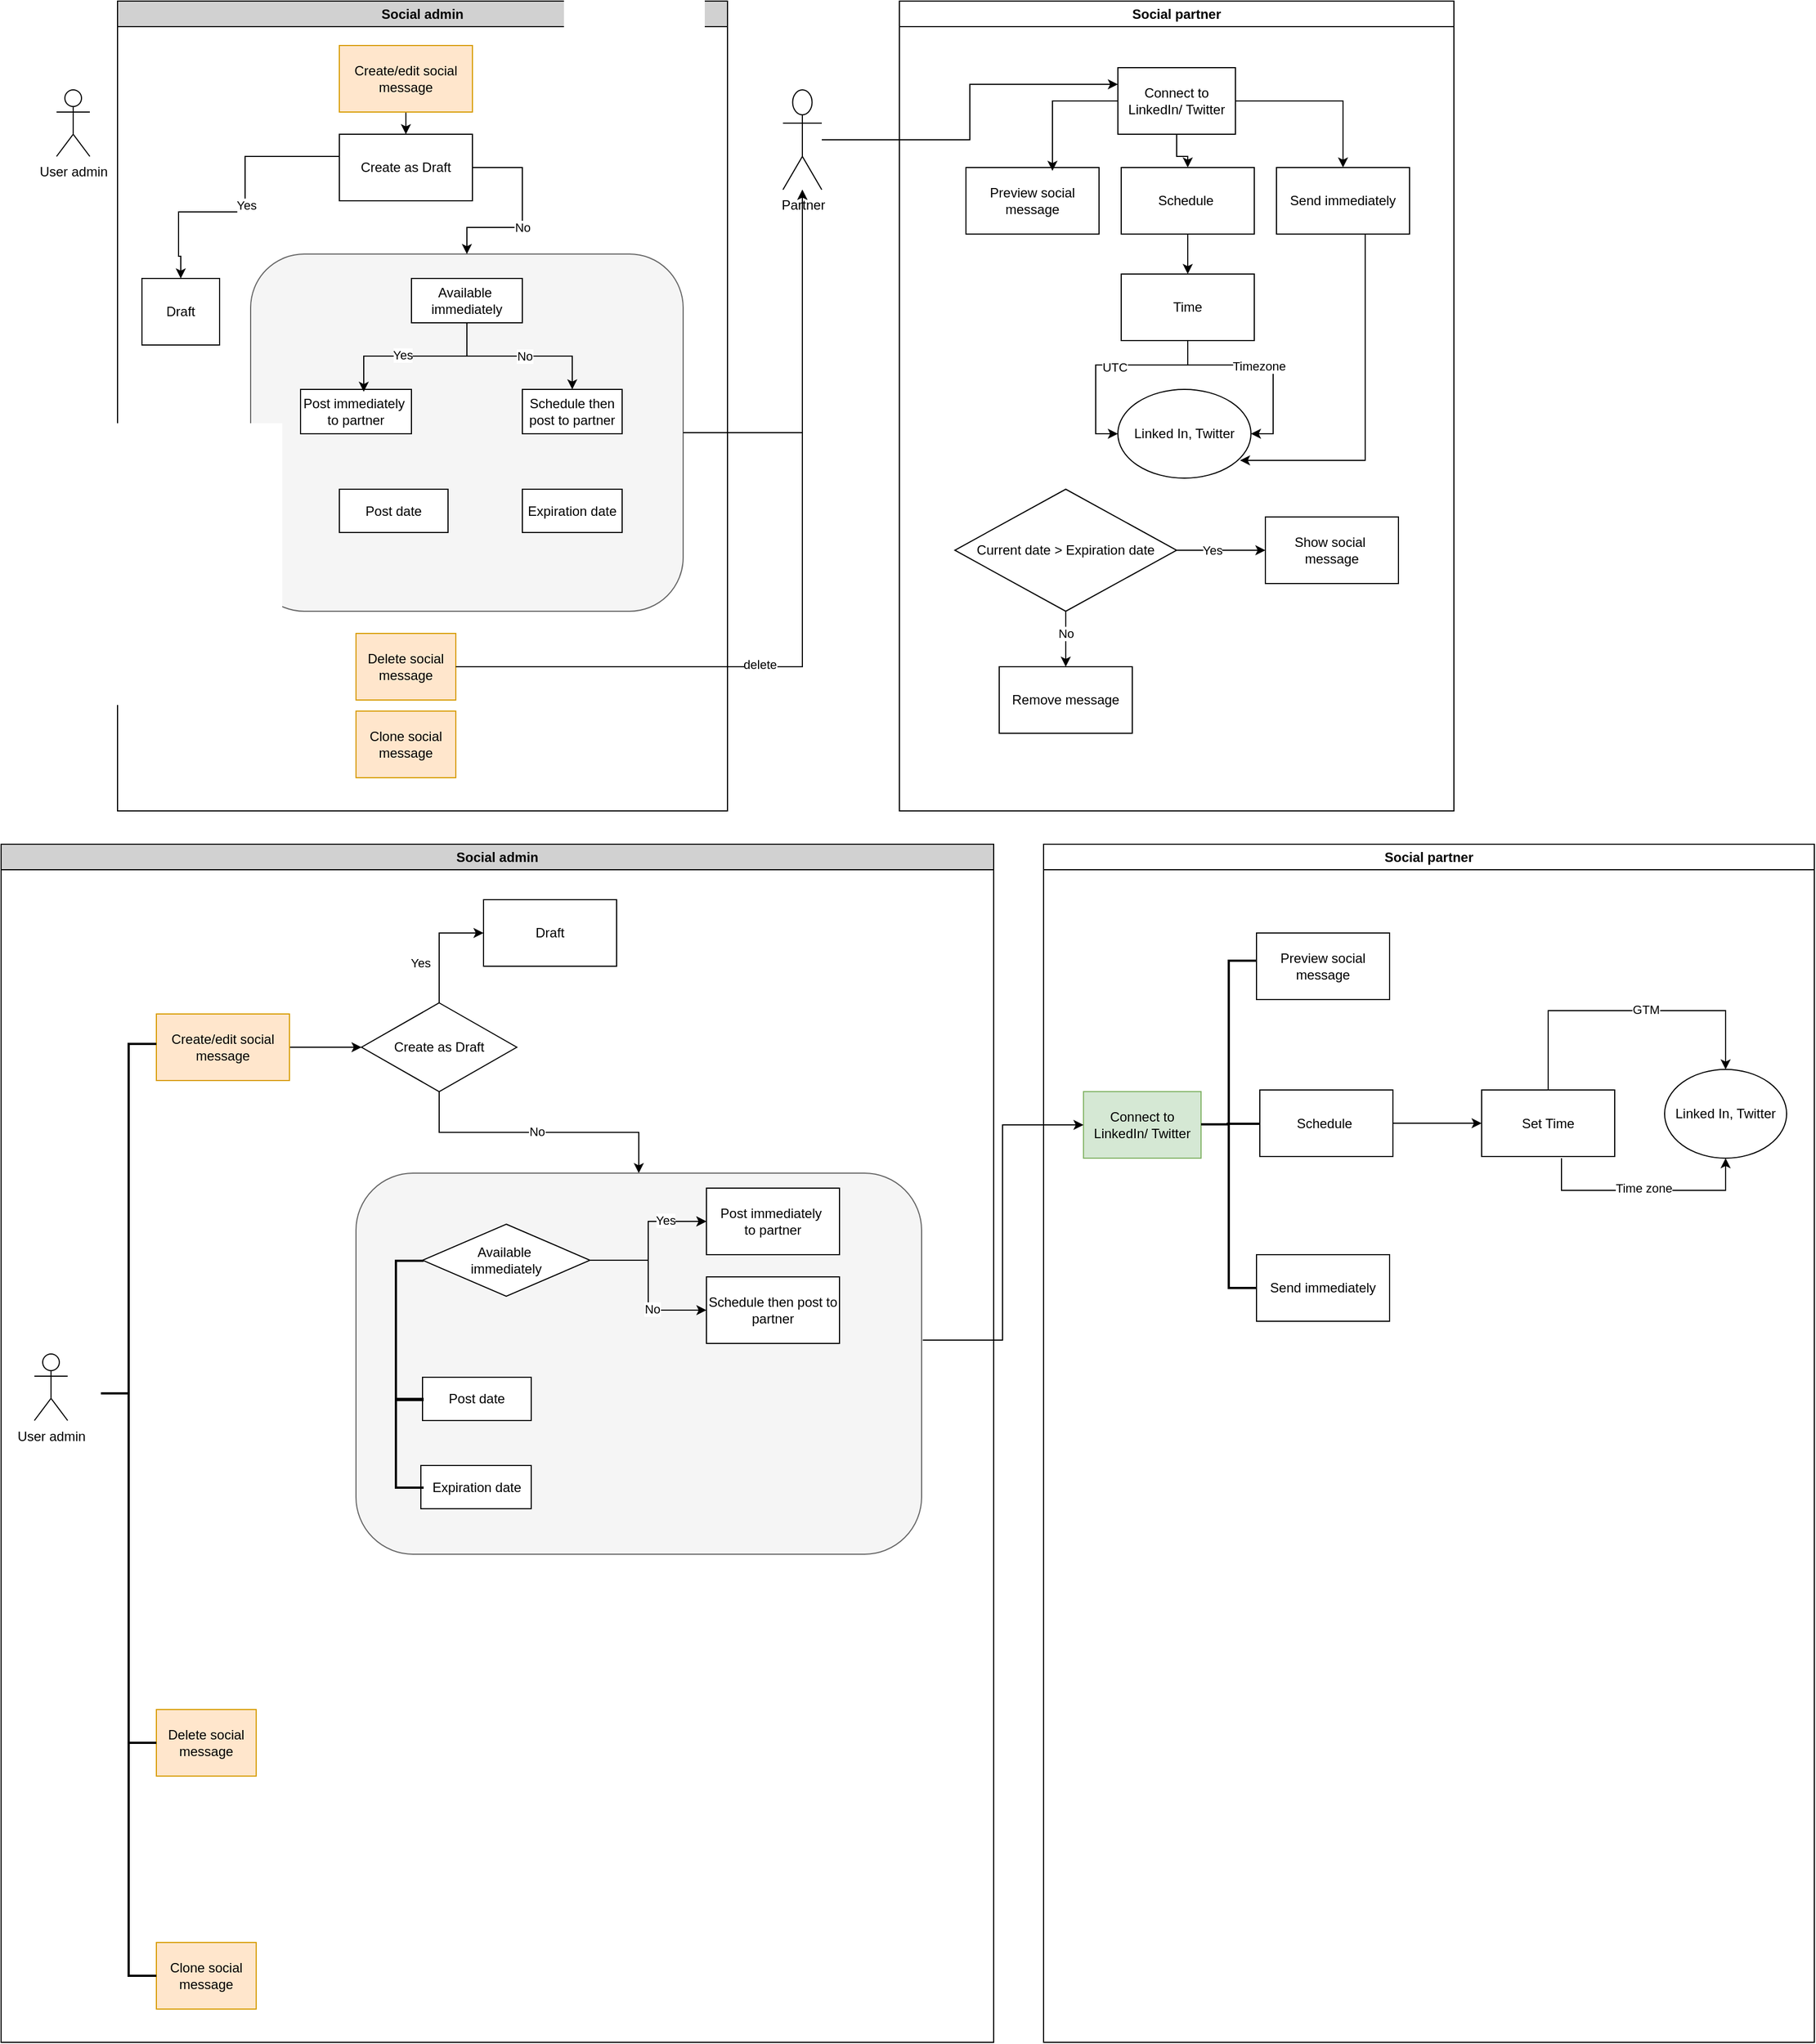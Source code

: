 <mxfile version="24.2.3" type="github">
  <diagram id="C5RBs43oDa-KdzZeNtuy" name="Page-1">
    <mxGraphModel dx="1434" dy="796" grid="1" gridSize="10" guides="1" tooltips="1" connect="1" arrows="1" fold="1" page="1" pageScale="1" pageWidth="827" pageHeight="1169" math="0" shadow="0">
      <root>
        <mxCell id="WIyWlLk6GJQsqaUBKTNV-0" />
        <mxCell id="WIyWlLk6GJQsqaUBKTNV-1" parent="WIyWlLk6GJQsqaUBKTNV-0" />
        <mxCell id="4X7qDC7bWwn_3lRSi59M-73" value="Social admin" style="swimlane;whiteSpace=wrap;html=1;labelBackgroundColor=none;fillColor=#d1d1d1;" parent="WIyWlLk6GJQsqaUBKTNV-1" vertex="1">
          <mxGeometry x="205" y="80" width="550" height="730" as="geometry">
            <mxRectangle x="450" y="1010" width="140" height="30" as="alternateBounds" />
          </mxGeometry>
        </mxCell>
        <mxCell id="4X7qDC7bWwn_3lRSi59M-138" value="" style="rounded=1;whiteSpace=wrap;html=1;labelBackgroundColor=#d00b0b;fillColor=#f5f5f5;strokeColor=#666666;fontColor=#333333;" parent="4X7qDC7bWwn_3lRSi59M-73" vertex="1">
          <mxGeometry x="120" y="228" width="390" height="322" as="geometry" />
        </mxCell>
        <mxCell id="4X7qDC7bWwn_3lRSi59M-88" value="Delete social message" style="rounded=0;whiteSpace=wrap;html=1;fillColor=#ffe6cc;strokeColor=#d79b00;" parent="4X7qDC7bWwn_3lRSi59M-73" vertex="1">
          <mxGeometry x="215" y="570" width="90" height="60" as="geometry" />
        </mxCell>
        <mxCell id="4X7qDC7bWwn_3lRSi59M-91" value="" style="edgeStyle=orthogonalEdgeStyle;rounded=0;orthogonalLoop=1;jettySize=auto;html=1;" parent="4X7qDC7bWwn_3lRSi59M-73" source="4X7qDC7bWwn_3lRSi59M-89" target="4X7qDC7bWwn_3lRSi59M-90" edge="1">
          <mxGeometry relative="1" as="geometry" />
        </mxCell>
        <mxCell id="4X7qDC7bWwn_3lRSi59M-89" value="Create/edit social message" style="rounded=0;whiteSpace=wrap;html=1;fillColor=#ffe6cc;strokeColor=#d79b00;" parent="4X7qDC7bWwn_3lRSi59M-73" vertex="1">
          <mxGeometry x="200" y="40" width="120" height="60" as="geometry" />
        </mxCell>
        <mxCell id="4X7qDC7bWwn_3lRSi59M-96" value="" style="edgeStyle=orthogonalEdgeStyle;rounded=0;orthogonalLoop=1;jettySize=auto;html=1;exitX=0;exitY=0.25;exitDx=0;exitDy=0;entryX=0.5;entryY=0;entryDx=0;entryDy=0;" parent="4X7qDC7bWwn_3lRSi59M-73" source="4X7qDC7bWwn_3lRSi59M-90" target="4X7qDC7bWwn_3lRSi59M-94" edge="1">
          <mxGeometry relative="1" as="geometry">
            <Array as="points">
              <mxPoint x="200" y="140" />
              <mxPoint x="115" y="140" />
              <mxPoint x="115" y="190" />
              <mxPoint x="55" y="190" />
              <mxPoint x="55" y="230" />
            </Array>
            <mxPoint x="180" y="140.0" as="sourcePoint" />
            <mxPoint x="55" y="220.0" as="targetPoint" />
          </mxGeometry>
        </mxCell>
        <mxCell id="4X7qDC7bWwn_3lRSi59M-99" value="Yes" style="edgeLabel;html=1;align=center;verticalAlign=middle;resizable=0;points=[];" parent="4X7qDC7bWwn_3lRSi59M-96" vertex="1" connectable="0">
          <mxGeometry x="0.024" y="1" relative="1" as="geometry">
            <mxPoint as="offset" />
          </mxGeometry>
        </mxCell>
        <mxCell id="4X7qDC7bWwn_3lRSi59M-98" style="edgeStyle=orthogonalEdgeStyle;rounded=0;orthogonalLoop=1;jettySize=auto;html=1;entryX=0.5;entryY=0;entryDx=0;entryDy=0;" parent="4X7qDC7bWwn_3lRSi59M-73" source="4X7qDC7bWwn_3lRSi59M-90" target="4X7qDC7bWwn_3lRSi59M-138" edge="1">
          <mxGeometry relative="1" as="geometry">
            <Array as="points">
              <mxPoint x="365" y="150" />
              <mxPoint x="365" y="204" />
              <mxPoint x="315" y="204" />
            </Array>
          </mxGeometry>
        </mxCell>
        <mxCell id="4X7qDC7bWwn_3lRSi59M-100" value="No" style="edgeLabel;html=1;align=center;verticalAlign=middle;resizable=0;points=[];" parent="4X7qDC7bWwn_3lRSi59M-98" vertex="1" connectable="0">
          <mxGeometry x="0.136" relative="1" as="geometry">
            <mxPoint as="offset" />
          </mxGeometry>
        </mxCell>
        <mxCell id="4X7qDC7bWwn_3lRSi59M-90" value="Create as Draft" style="rounded=0;whiteSpace=wrap;html=1;" parent="4X7qDC7bWwn_3lRSi59M-73" vertex="1">
          <mxGeometry x="200" y="120" width="120" height="60" as="geometry" />
        </mxCell>
        <mxCell id="4X7qDC7bWwn_3lRSi59M-94" value="Draft" style="rounded=0;whiteSpace=wrap;html=1;" parent="4X7qDC7bWwn_3lRSi59M-73" vertex="1">
          <mxGeometry x="22" y="250" width="70" height="60" as="geometry" />
        </mxCell>
        <mxCell id="4X7qDC7bWwn_3lRSi59M-141" style="edgeStyle=orthogonalEdgeStyle;rounded=0;orthogonalLoop=1;jettySize=auto;html=1;entryX=0.5;entryY=0;entryDx=0;entryDy=0;" parent="4X7qDC7bWwn_3lRSi59M-73" source="4X7qDC7bWwn_3lRSi59M-97" target="4X7qDC7bWwn_3lRSi59M-129" edge="1">
          <mxGeometry relative="1" as="geometry" />
        </mxCell>
        <mxCell id="4X7qDC7bWwn_3lRSi59M-144" value="No" style="edgeLabel;html=1;align=center;verticalAlign=middle;resizable=0;points=[];" parent="4X7qDC7bWwn_3lRSi59M-141" vertex="1" connectable="0">
          <mxGeometry x="0.057" relative="1" as="geometry">
            <mxPoint as="offset" />
          </mxGeometry>
        </mxCell>
        <mxCell id="4X7qDC7bWwn_3lRSi59M-97" value="Available&amp;nbsp;&lt;div&gt;immediately&lt;/div&gt;" style="rounded=0;whiteSpace=wrap;html=1;" parent="4X7qDC7bWwn_3lRSi59M-73" vertex="1">
          <mxGeometry x="265" y="250" width="100" height="40" as="geometry" />
        </mxCell>
        <mxCell id="4X7qDC7bWwn_3lRSi59M-125" value="Post immediately&amp;nbsp;&lt;div&gt;to partner&lt;/div&gt;" style="whiteSpace=wrap;html=1;rounded=0;" parent="4X7qDC7bWwn_3lRSi59M-73" vertex="1">
          <mxGeometry x="165" y="350" width="100" height="40" as="geometry" />
        </mxCell>
        <mxCell id="4X7qDC7bWwn_3lRSi59M-129" value="Schedule then post to partner" style="whiteSpace=wrap;html=1;rounded=0;" parent="4X7qDC7bWwn_3lRSi59M-73" vertex="1">
          <mxGeometry x="365" y="350" width="90" height="40" as="geometry" />
        </mxCell>
        <mxCell id="4X7qDC7bWwn_3lRSi59M-139" value="Post date" style="rounded=0;whiteSpace=wrap;html=1;" parent="4X7qDC7bWwn_3lRSi59M-73" vertex="1">
          <mxGeometry x="200" y="440" width="98" height="39" as="geometry" />
        </mxCell>
        <mxCell id="4X7qDC7bWwn_3lRSi59M-140" value="Expiration date" style="rounded=0;whiteSpace=wrap;html=1;" parent="4X7qDC7bWwn_3lRSi59M-73" vertex="1">
          <mxGeometry x="365" y="440" width="90" height="39" as="geometry" />
        </mxCell>
        <mxCell id="4X7qDC7bWwn_3lRSi59M-143" style="edgeStyle=orthogonalEdgeStyle;rounded=0;orthogonalLoop=1;jettySize=auto;html=1;entryX=0.57;entryY=0.054;entryDx=0;entryDy=0;entryPerimeter=0;" parent="4X7qDC7bWwn_3lRSi59M-73" source="4X7qDC7bWwn_3lRSi59M-97" target="4X7qDC7bWwn_3lRSi59M-125" edge="1">
          <mxGeometry relative="1" as="geometry" />
        </mxCell>
        <mxCell id="4X7qDC7bWwn_3lRSi59M-145" value="Yes" style="edgeLabel;html=1;align=center;verticalAlign=middle;resizable=0;points=[];" parent="4X7qDC7bWwn_3lRSi59M-143" vertex="1" connectable="0">
          <mxGeometry x="0.14" y="-1" relative="1" as="geometry">
            <mxPoint as="offset" />
          </mxGeometry>
        </mxCell>
        <mxCell id="4X7qDC7bWwn_3lRSi59M-151" value="Clone social message" style="rounded=0;whiteSpace=wrap;html=1;fillColor=#ffe6cc;strokeColor=#d79b00;" parent="4X7qDC7bWwn_3lRSi59M-73" vertex="1">
          <mxGeometry x="215" y="640" width="90" height="60" as="geometry" />
        </mxCell>
        <mxCell id="4X7qDC7bWwn_3lRSi59M-81" value="User admin" style="shape=umlActor;verticalLabelPosition=bottom;verticalAlign=top;html=1;outlineConnect=0;" parent="WIyWlLk6GJQsqaUBKTNV-1" vertex="1">
          <mxGeometry x="150" y="160" width="30" height="60" as="geometry" />
        </mxCell>
        <mxCell id="4X7qDC7bWwn_3lRSi59M-101" value="Social partner" style="swimlane;whiteSpace=wrap;html=1;startSize=23;" parent="WIyWlLk6GJQsqaUBKTNV-1" vertex="1">
          <mxGeometry x="910" y="80" width="500" height="730" as="geometry" />
        </mxCell>
        <mxCell id="4X7qDC7bWwn_3lRSi59M-113" value="" style="edgeStyle=orthogonalEdgeStyle;rounded=0;orthogonalLoop=1;jettySize=auto;html=1;" parent="4X7qDC7bWwn_3lRSi59M-101" source="4X7qDC7bWwn_3lRSi59M-105" target="4X7qDC7bWwn_3lRSi59M-109" edge="1">
          <mxGeometry relative="1" as="geometry" />
        </mxCell>
        <mxCell id="4X7qDC7bWwn_3lRSi59M-114" style="edgeStyle=orthogonalEdgeStyle;rounded=0;orthogonalLoop=1;jettySize=auto;html=1;entryX=0.5;entryY=0;entryDx=0;entryDy=0;" parent="4X7qDC7bWwn_3lRSi59M-101" source="4X7qDC7bWwn_3lRSi59M-105" target="4X7qDC7bWwn_3lRSi59M-110" edge="1">
          <mxGeometry relative="1" as="geometry" />
        </mxCell>
        <mxCell id="4X7qDC7bWwn_3lRSi59M-105" value="Connect to LinkedIn/ Twitter" style="whiteSpace=wrap;html=1;verticalAlign=middle;" parent="4X7qDC7bWwn_3lRSi59M-101" vertex="1">
          <mxGeometry x="197" y="60" width="106" height="60" as="geometry" />
        </mxCell>
        <mxCell id="4X7qDC7bWwn_3lRSi59M-108" value="Preview social message" style="whiteSpace=wrap;html=1;verticalAlign=middle;" parent="4X7qDC7bWwn_3lRSi59M-101" vertex="1">
          <mxGeometry x="60" y="150" width="120" height="60" as="geometry" />
        </mxCell>
        <mxCell id="4X7qDC7bWwn_3lRSi59M-162" value="" style="edgeStyle=orthogonalEdgeStyle;rounded=0;orthogonalLoop=1;jettySize=auto;html=1;" parent="4X7qDC7bWwn_3lRSi59M-101" source="4X7qDC7bWwn_3lRSi59M-109" target="4X7qDC7bWwn_3lRSi59M-161" edge="1">
          <mxGeometry relative="1" as="geometry" />
        </mxCell>
        <mxCell id="4X7qDC7bWwn_3lRSi59M-109" value="Schedule&amp;nbsp;" style="whiteSpace=wrap;html=1;verticalAlign=middle;" parent="4X7qDC7bWwn_3lRSi59M-101" vertex="1">
          <mxGeometry x="200" y="150" width="120" height="60" as="geometry" />
        </mxCell>
        <mxCell id="4X7qDC7bWwn_3lRSi59M-110" value="Send&amp;nbsp;immediately" style="whiteSpace=wrap;html=1;verticalAlign=middle;align=center;" parent="4X7qDC7bWwn_3lRSi59M-101" vertex="1">
          <mxGeometry x="340" y="150" width="120" height="60" as="geometry" />
        </mxCell>
        <mxCell id="4X7qDC7bWwn_3lRSi59M-112" style="edgeStyle=orthogonalEdgeStyle;rounded=0;orthogonalLoop=1;jettySize=auto;html=1;entryX=0.65;entryY=0.05;entryDx=0;entryDy=0;entryPerimeter=0;" parent="4X7qDC7bWwn_3lRSi59M-101" source="4X7qDC7bWwn_3lRSi59M-105" target="4X7qDC7bWwn_3lRSi59M-108" edge="1">
          <mxGeometry relative="1" as="geometry" />
        </mxCell>
        <mxCell id="4X7qDC7bWwn_3lRSi59M-115" value="Linked In, Twitter" style="ellipse;whiteSpace=wrap;html=1;" parent="4X7qDC7bWwn_3lRSi59M-101" vertex="1">
          <mxGeometry x="197" y="350" width="120" height="80" as="geometry" />
        </mxCell>
        <mxCell id="4X7qDC7bWwn_3lRSi59M-156" value="" style="edgeStyle=orthogonalEdgeStyle;rounded=0;orthogonalLoop=1;jettySize=auto;html=1;" parent="4X7qDC7bWwn_3lRSi59M-101" source="4X7qDC7bWwn_3lRSi59M-154" target="4X7qDC7bWwn_3lRSi59M-155" edge="1">
          <mxGeometry relative="1" as="geometry" />
        </mxCell>
        <mxCell id="4X7qDC7bWwn_3lRSi59M-159" value="Yes" style="edgeLabel;html=1;align=center;verticalAlign=middle;resizable=0;points=[];" parent="4X7qDC7bWwn_3lRSi59M-156" vertex="1" connectable="0">
          <mxGeometry x="-0.198" relative="1" as="geometry">
            <mxPoint as="offset" />
          </mxGeometry>
        </mxCell>
        <mxCell id="4X7qDC7bWwn_3lRSi59M-158" value="" style="edgeStyle=orthogonalEdgeStyle;rounded=0;orthogonalLoop=1;jettySize=auto;html=1;" parent="4X7qDC7bWwn_3lRSi59M-101" source="4X7qDC7bWwn_3lRSi59M-154" target="4X7qDC7bWwn_3lRSi59M-157" edge="1">
          <mxGeometry relative="1" as="geometry" />
        </mxCell>
        <mxCell id="4X7qDC7bWwn_3lRSi59M-160" value="No" style="edgeLabel;html=1;align=center;verticalAlign=middle;resizable=0;points=[];" parent="4X7qDC7bWwn_3lRSi59M-158" vertex="1" connectable="0">
          <mxGeometry x="-0.205" relative="1" as="geometry">
            <mxPoint as="offset" />
          </mxGeometry>
        </mxCell>
        <mxCell id="4X7qDC7bWwn_3lRSi59M-154" value="Current date &amp;gt; Expiration date" style="rhombus;whiteSpace=wrap;html=1;" parent="4X7qDC7bWwn_3lRSi59M-101" vertex="1">
          <mxGeometry x="50" y="440" width="200" height="110" as="geometry" />
        </mxCell>
        <mxCell id="4X7qDC7bWwn_3lRSi59M-155" value="Show social&amp;nbsp;&lt;div&gt;message&lt;/div&gt;" style="whiteSpace=wrap;html=1;" parent="4X7qDC7bWwn_3lRSi59M-101" vertex="1">
          <mxGeometry x="330" y="465" width="120" height="60" as="geometry" />
        </mxCell>
        <mxCell id="4X7qDC7bWwn_3lRSi59M-157" value="Remove message" style="whiteSpace=wrap;html=1;" parent="4X7qDC7bWwn_3lRSi59M-101" vertex="1">
          <mxGeometry x="90" y="600" width="120" height="60" as="geometry" />
        </mxCell>
        <mxCell id="4X7qDC7bWwn_3lRSi59M-164" style="edgeStyle=orthogonalEdgeStyle;rounded=0;orthogonalLoop=1;jettySize=auto;html=1;entryX=0;entryY=0.5;entryDx=0;entryDy=0;" parent="4X7qDC7bWwn_3lRSi59M-101" source="4X7qDC7bWwn_3lRSi59M-161" target="4X7qDC7bWwn_3lRSi59M-115" edge="1">
          <mxGeometry relative="1" as="geometry" />
        </mxCell>
        <mxCell id="4X7qDC7bWwn_3lRSi59M-167" value="UTC" style="edgeLabel;html=1;align=center;verticalAlign=middle;resizable=0;points=[];" parent="4X7qDC7bWwn_3lRSi59M-164" vertex="1" connectable="0">
          <mxGeometry x="-0.06" y="2" relative="1" as="geometry">
            <mxPoint as="offset" />
          </mxGeometry>
        </mxCell>
        <mxCell id="4X7qDC7bWwn_3lRSi59M-165" style="edgeStyle=orthogonalEdgeStyle;rounded=0;orthogonalLoop=1;jettySize=auto;html=1;entryX=1;entryY=0.5;entryDx=0;entryDy=0;" parent="4X7qDC7bWwn_3lRSi59M-101" source="4X7qDC7bWwn_3lRSi59M-161" target="4X7qDC7bWwn_3lRSi59M-115" edge="1">
          <mxGeometry relative="1" as="geometry">
            <mxPoint x="370" y="390" as="targetPoint" />
          </mxGeometry>
        </mxCell>
        <mxCell id="4X7qDC7bWwn_3lRSi59M-168" value="Timezone" style="edgeLabel;html=1;align=center;verticalAlign=middle;resizable=0;points=[];" parent="4X7qDC7bWwn_3lRSi59M-165" vertex="1" connectable="0">
          <mxGeometry x="-0.055" y="-1" relative="1" as="geometry">
            <mxPoint as="offset" />
          </mxGeometry>
        </mxCell>
        <mxCell id="4X7qDC7bWwn_3lRSi59M-161" value="Time" style="rounded=0;whiteSpace=wrap;html=1;" parent="4X7qDC7bWwn_3lRSi59M-101" vertex="1">
          <mxGeometry x="200" y="246" width="120" height="60" as="geometry" />
        </mxCell>
        <mxCell id="4X7qDC7bWwn_3lRSi59M-166" style="edgeStyle=orthogonalEdgeStyle;rounded=0;orthogonalLoop=1;jettySize=auto;html=1;entryX=0.918;entryY=0.8;entryDx=0;entryDy=0;entryPerimeter=0;" parent="4X7qDC7bWwn_3lRSi59M-101" source="4X7qDC7bWwn_3lRSi59M-110" target="4X7qDC7bWwn_3lRSi59M-115" edge="1">
          <mxGeometry relative="1" as="geometry">
            <Array as="points">
              <mxPoint x="420" y="414" />
            </Array>
          </mxGeometry>
        </mxCell>
        <mxCell id="4X7qDC7bWwn_3lRSi59M-148" style="edgeStyle=orthogonalEdgeStyle;rounded=0;orthogonalLoop=1;jettySize=auto;html=1;entryX=0;entryY=0.25;entryDx=0;entryDy=0;" parent="WIyWlLk6GJQsqaUBKTNV-1" source="4X7qDC7bWwn_3lRSi59M-147" target="4X7qDC7bWwn_3lRSi59M-105" edge="1">
          <mxGeometry relative="1" as="geometry">
            <mxPoint x="930" y="425" as="targetPoint" />
          </mxGeometry>
        </mxCell>
        <mxCell id="4X7qDC7bWwn_3lRSi59M-147" value="Partner" style="shape=umlActor;verticalLabelPosition=bottom;verticalAlign=top;html=1;outlineConnect=0;" parent="WIyWlLk6GJQsqaUBKTNV-1" vertex="1">
          <mxGeometry x="805" y="160" width="35" height="90" as="geometry" />
        </mxCell>
        <mxCell id="4X7qDC7bWwn_3lRSi59M-146" style="edgeStyle=orthogonalEdgeStyle;rounded=0;orthogonalLoop=1;jettySize=auto;html=1;" parent="WIyWlLk6GJQsqaUBKTNV-1" source="4X7qDC7bWwn_3lRSi59M-138" target="4X7qDC7bWwn_3lRSi59M-147" edge="1">
          <mxGeometry relative="1" as="geometry">
            <mxPoint x="810" y="435.5" as="targetPoint" />
          </mxGeometry>
        </mxCell>
        <mxCell id="4X7qDC7bWwn_3lRSi59M-149" style="edgeStyle=orthogonalEdgeStyle;rounded=0;orthogonalLoop=1;jettySize=auto;html=1;" parent="WIyWlLk6GJQsqaUBKTNV-1" source="4X7qDC7bWwn_3lRSi59M-88" target="4X7qDC7bWwn_3lRSi59M-147" edge="1">
          <mxGeometry relative="1" as="geometry">
            <mxPoint x="820" y="430" as="targetPoint" />
          </mxGeometry>
        </mxCell>
        <mxCell id="4X7qDC7bWwn_3lRSi59M-150" value="delete" style="edgeLabel;html=1;align=center;verticalAlign=middle;resizable=0;points=[];" parent="4X7qDC7bWwn_3lRSi59M-149" vertex="1" connectable="0">
          <mxGeometry x="-0.262" y="2" relative="1" as="geometry">
            <mxPoint as="offset" />
          </mxGeometry>
        </mxCell>
        <mxCell id="cCY2rg2KP-PO_A2ZoHSh-0" value="Social admin" style="swimlane;whiteSpace=wrap;html=1;labelBackgroundColor=none;fillColor=#d1d1d1;" vertex="1" parent="WIyWlLk6GJQsqaUBKTNV-1">
          <mxGeometry x="100" y="840" width="895" height="1080" as="geometry">
            <mxRectangle x="450" y="1010" width="140" height="30" as="alternateBounds" />
          </mxGeometry>
        </mxCell>
        <mxCell id="cCY2rg2KP-PO_A2ZoHSh-48" value="" style="edgeStyle=orthogonalEdgeStyle;rounded=0;orthogonalLoop=1;jettySize=auto;html=1;" edge="1" parent="cCY2rg2KP-PO_A2ZoHSh-0" source="cCY2rg2KP-PO_A2ZoHSh-46" target="cCY2rg2KP-PO_A2ZoHSh-47">
          <mxGeometry relative="1" as="geometry" />
        </mxCell>
        <mxCell id="cCY2rg2KP-PO_A2ZoHSh-46" value="Create/edit social message" style="rounded=0;whiteSpace=wrap;html=1;fillColor=#ffe6cc;strokeColor=#d79b00;" vertex="1" parent="cCY2rg2KP-PO_A2ZoHSh-0">
          <mxGeometry x="140" y="153" width="120" height="60" as="geometry" />
        </mxCell>
        <mxCell id="cCY2rg2KP-PO_A2ZoHSh-50" value="" style="edgeStyle=orthogonalEdgeStyle;rounded=0;orthogonalLoop=1;jettySize=auto;html=1;entryX=0;entryY=0.5;entryDx=0;entryDy=0;" edge="1" parent="cCY2rg2KP-PO_A2ZoHSh-0" source="cCY2rg2KP-PO_A2ZoHSh-47" target="cCY2rg2KP-PO_A2ZoHSh-49">
          <mxGeometry relative="1" as="geometry" />
        </mxCell>
        <mxCell id="cCY2rg2KP-PO_A2ZoHSh-55" value="Yes" style="edgeLabel;html=1;align=center;verticalAlign=middle;resizable=0;points=[];" vertex="1" connectable="0" parent="cCY2rg2KP-PO_A2ZoHSh-50">
          <mxGeometry x="-0.17" y="2" relative="1" as="geometry">
            <mxPoint x="-15" y="6" as="offset" />
          </mxGeometry>
        </mxCell>
        <mxCell id="cCY2rg2KP-PO_A2ZoHSh-85" value="" style="edgeStyle=orthogonalEdgeStyle;rounded=0;orthogonalLoop=1;jettySize=auto;html=1;entryX=0.5;entryY=0;entryDx=0;entryDy=0;" edge="1" parent="cCY2rg2KP-PO_A2ZoHSh-0" source="cCY2rg2KP-PO_A2ZoHSh-47" target="cCY2rg2KP-PO_A2ZoHSh-53">
          <mxGeometry relative="1" as="geometry" />
        </mxCell>
        <mxCell id="cCY2rg2KP-PO_A2ZoHSh-86" value="No" style="edgeLabel;html=1;align=center;verticalAlign=middle;resizable=0;points=[];" vertex="1" connectable="0" parent="cCY2rg2KP-PO_A2ZoHSh-85">
          <mxGeometry x="-0.02" y="1" relative="1" as="geometry">
            <mxPoint as="offset" />
          </mxGeometry>
        </mxCell>
        <mxCell id="cCY2rg2KP-PO_A2ZoHSh-47" value="Create as Draft" style="rhombus;whiteSpace=wrap;html=1;rounded=0;" vertex="1" parent="cCY2rg2KP-PO_A2ZoHSh-0">
          <mxGeometry x="325" y="143" width="140" height="80" as="geometry" />
        </mxCell>
        <mxCell id="cCY2rg2KP-PO_A2ZoHSh-49" value="Draft" style="whiteSpace=wrap;html=1;rounded=0;" vertex="1" parent="cCY2rg2KP-PO_A2ZoHSh-0">
          <mxGeometry x="435" y="50" width="120" height="60" as="geometry" />
        </mxCell>
        <mxCell id="cCY2rg2KP-PO_A2ZoHSh-53" value="" style="rounded=1;whiteSpace=wrap;html=1;labelBackgroundColor=#d00b0b;fillColor=#f5f5f5;strokeColor=#666666;fontColor=#333333;" vertex="1" parent="cCY2rg2KP-PO_A2ZoHSh-0">
          <mxGeometry x="320" y="296.5" width="510" height="343.5" as="geometry" />
        </mxCell>
        <mxCell id="cCY2rg2KP-PO_A2ZoHSh-73" value="Delete social message" style="rounded=0;whiteSpace=wrap;html=1;fillColor=#ffe6cc;strokeColor=#d79b00;" vertex="1" parent="cCY2rg2KP-PO_A2ZoHSh-0">
          <mxGeometry x="140" y="780" width="90" height="60" as="geometry" />
        </mxCell>
        <mxCell id="cCY2rg2KP-PO_A2ZoHSh-60" value="" style="edgeStyle=orthogonalEdgeStyle;rounded=0;orthogonalLoop=1;jettySize=auto;html=1;" edge="1" parent="cCY2rg2KP-PO_A2ZoHSh-0" source="cCY2rg2KP-PO_A2ZoHSh-58" target="cCY2rg2KP-PO_A2ZoHSh-59">
          <mxGeometry relative="1" as="geometry" />
        </mxCell>
        <mxCell id="cCY2rg2KP-PO_A2ZoHSh-61" value="" style="edgeStyle=orthogonalEdgeStyle;rounded=0;orthogonalLoop=1;jettySize=auto;html=1;" edge="1" parent="cCY2rg2KP-PO_A2ZoHSh-0" source="cCY2rg2KP-PO_A2ZoHSh-58" target="cCY2rg2KP-PO_A2ZoHSh-59">
          <mxGeometry relative="1" as="geometry" />
        </mxCell>
        <mxCell id="cCY2rg2KP-PO_A2ZoHSh-66" value="Yes" style="edgeLabel;html=1;align=center;verticalAlign=middle;resizable=0;points=[];" vertex="1" connectable="0" parent="cCY2rg2KP-PO_A2ZoHSh-61">
          <mxGeometry x="0.455" y="1" relative="1" as="geometry">
            <mxPoint x="1" as="offset" />
          </mxGeometry>
        </mxCell>
        <mxCell id="cCY2rg2KP-PO_A2ZoHSh-63" value="" style="edgeStyle=orthogonalEdgeStyle;rounded=0;orthogonalLoop=1;jettySize=auto;html=1;" edge="1" parent="cCY2rg2KP-PO_A2ZoHSh-0" source="cCY2rg2KP-PO_A2ZoHSh-58" target="cCY2rg2KP-PO_A2ZoHSh-62">
          <mxGeometry relative="1" as="geometry" />
        </mxCell>
        <mxCell id="cCY2rg2KP-PO_A2ZoHSh-67" value="No" style="edgeLabel;html=1;align=center;verticalAlign=middle;resizable=0;points=[];" vertex="1" connectable="0" parent="cCY2rg2KP-PO_A2ZoHSh-63">
          <mxGeometry x="0.283" y="3" relative="1" as="geometry">
            <mxPoint as="offset" />
          </mxGeometry>
        </mxCell>
        <mxCell id="cCY2rg2KP-PO_A2ZoHSh-58" value="Available&amp;nbsp;&lt;div&gt;immediately&lt;/div&gt;" style="rhombus;whiteSpace=wrap;html=1;" vertex="1" parent="cCY2rg2KP-PO_A2ZoHSh-0">
          <mxGeometry x="380" y="342.5" width="151" height="65" as="geometry" />
        </mxCell>
        <mxCell id="cCY2rg2KP-PO_A2ZoHSh-59" value="Post immediately&amp;nbsp;&lt;div&gt;to partner&lt;/div&gt;" style="whiteSpace=wrap;html=1;" vertex="1" parent="cCY2rg2KP-PO_A2ZoHSh-0">
          <mxGeometry x="636" y="310" width="120" height="60" as="geometry" />
        </mxCell>
        <mxCell id="cCY2rg2KP-PO_A2ZoHSh-62" value="Schedule then post to partner" style="whiteSpace=wrap;html=1;" vertex="1" parent="cCY2rg2KP-PO_A2ZoHSh-0">
          <mxGeometry x="636" y="390" width="120" height="60" as="geometry" />
        </mxCell>
        <mxCell id="cCY2rg2KP-PO_A2ZoHSh-70" value="Post date" style="rounded=0;whiteSpace=wrap;html=1;" vertex="1" parent="cCY2rg2KP-PO_A2ZoHSh-0">
          <mxGeometry x="380" y="480.5" width="98" height="39" as="geometry" />
        </mxCell>
        <mxCell id="cCY2rg2KP-PO_A2ZoHSh-71" value="Expiration date" style="rounded=0;whiteSpace=wrap;html=1;" vertex="1" parent="cCY2rg2KP-PO_A2ZoHSh-0">
          <mxGeometry x="378.5" y="560" width="99.5" height="39" as="geometry" />
        </mxCell>
        <mxCell id="cCY2rg2KP-PO_A2ZoHSh-76" value="" style="strokeWidth=2;html=1;shape=mxgraph.flowchart.annotation_2;align=left;labelPosition=right;pointerEvents=1;" vertex="1" parent="cCY2rg2KP-PO_A2ZoHSh-0">
          <mxGeometry x="90" y="180" width="50" height="630" as="geometry" />
        </mxCell>
        <mxCell id="cCY2rg2KP-PO_A2ZoHSh-44" value="User admin" style="shape=umlActor;verticalLabelPosition=bottom;verticalAlign=top;html=1;outlineConnect=0;" vertex="1" parent="cCY2rg2KP-PO_A2ZoHSh-0">
          <mxGeometry x="30" y="459.5" width="30" height="60" as="geometry" />
        </mxCell>
        <mxCell id="cCY2rg2KP-PO_A2ZoHSh-84" value="Clone social message" style="rounded=0;whiteSpace=wrap;html=1;fillColor=#ffe6cc;strokeColor=#d79b00;" vertex="1" parent="cCY2rg2KP-PO_A2ZoHSh-0">
          <mxGeometry x="140" y="990" width="90" height="60" as="geometry" />
        </mxCell>
        <mxCell id="cCY2rg2KP-PO_A2ZoHSh-91" value="" style="strokeWidth=2;html=1;shape=mxgraph.flowchart.annotation_1;align=left;pointerEvents=1;" vertex="1" parent="cCY2rg2KP-PO_A2ZoHSh-0">
          <mxGeometry x="356" y="501" width="25" height="79" as="geometry" />
        </mxCell>
        <mxCell id="cCY2rg2KP-PO_A2ZoHSh-92" value="" style="strokeWidth=2;html=1;shape=mxgraph.flowchart.annotation_1;align=left;pointerEvents=1;" vertex="1" parent="cCY2rg2KP-PO_A2ZoHSh-0">
          <mxGeometry x="115" y="810" width="25" height="210" as="geometry" />
        </mxCell>
        <mxCell id="cCY2rg2KP-PO_A2ZoHSh-93" value="" style="strokeWidth=2;html=1;shape=mxgraph.flowchart.annotation_1;align=left;pointerEvents=1;" vertex="1" parent="cCY2rg2KP-PO_A2ZoHSh-0">
          <mxGeometry x="356" y="375.5" width="25" height="124.5" as="geometry" />
        </mxCell>
        <mxCell id="cCY2rg2KP-PO_A2ZoHSh-21" value="Social partner" style="swimlane;whiteSpace=wrap;html=1;startSize=23;" vertex="1" parent="WIyWlLk6GJQsqaUBKTNV-1">
          <mxGeometry x="1040" y="840" width="695" height="1080" as="geometry" />
        </mxCell>
        <mxCell id="cCY2rg2KP-PO_A2ZoHSh-94" value="Connect to LinkedIn/ Twitter" style="whiteSpace=wrap;html=1;verticalAlign=middle;fillColor=#d5e8d4;strokeColor=#82b366;" vertex="1" parent="cCY2rg2KP-PO_A2ZoHSh-21">
          <mxGeometry x="36" y="223" width="106" height="60" as="geometry" />
        </mxCell>
        <mxCell id="cCY2rg2KP-PO_A2ZoHSh-95" value="" style="strokeWidth=2;html=1;shape=mxgraph.flowchart.annotation_2;align=left;labelPosition=right;pointerEvents=1;" vertex="1" parent="cCY2rg2KP-PO_A2ZoHSh-21">
          <mxGeometry x="142" y="105" width="50" height="295" as="geometry" />
        </mxCell>
        <mxCell id="cCY2rg2KP-PO_A2ZoHSh-98" value="Preview social message" style="whiteSpace=wrap;html=1;verticalAlign=middle;" vertex="1" parent="cCY2rg2KP-PO_A2ZoHSh-21">
          <mxGeometry x="192" y="80" width="120" height="60" as="geometry" />
        </mxCell>
        <mxCell id="cCY2rg2KP-PO_A2ZoHSh-100" value="Send&amp;nbsp;immediately" style="whiteSpace=wrap;html=1;verticalAlign=middle;align=center;" vertex="1" parent="cCY2rg2KP-PO_A2ZoHSh-21">
          <mxGeometry x="192" y="370" width="120" height="60" as="geometry" />
        </mxCell>
        <mxCell id="cCY2rg2KP-PO_A2ZoHSh-102" value="" style="group" vertex="1" connectable="0" parent="cCY2rg2KP-PO_A2ZoHSh-21">
          <mxGeometry x="165" y="221.5" width="150" height="60" as="geometry" />
        </mxCell>
        <mxCell id="cCY2rg2KP-PO_A2ZoHSh-99" value="Schedule&amp;nbsp;" style="whiteSpace=wrap;html=1;verticalAlign=middle;" vertex="1" parent="cCY2rg2KP-PO_A2ZoHSh-102">
          <mxGeometry x="30" width="120" height="60" as="geometry" />
        </mxCell>
        <mxCell id="cCY2rg2KP-PO_A2ZoHSh-101" value="" style="line;strokeWidth=2;html=1;" vertex="1" parent="cCY2rg2KP-PO_A2ZoHSh-102">
          <mxGeometry y="25.5" width="30" height="10" as="geometry" />
        </mxCell>
        <mxCell id="cCY2rg2KP-PO_A2ZoHSh-106" value="" style="edgeStyle=orthogonalEdgeStyle;rounded=0;orthogonalLoop=1;jettySize=auto;html=1;entryX=0.5;entryY=0;entryDx=0;entryDy=0;" edge="1" parent="cCY2rg2KP-PO_A2ZoHSh-21" source="cCY2rg2KP-PO_A2ZoHSh-103" target="cCY2rg2KP-PO_A2ZoHSh-105">
          <mxGeometry relative="1" as="geometry">
            <Array as="points">
              <mxPoint x="455" y="150" />
              <mxPoint x="615" y="150" />
            </Array>
          </mxGeometry>
        </mxCell>
        <mxCell id="cCY2rg2KP-PO_A2ZoHSh-110" value="GTM" style="edgeLabel;html=1;align=center;verticalAlign=middle;resizable=0;points=[];" vertex="1" connectable="0" parent="cCY2rg2KP-PO_A2ZoHSh-106">
          <mxGeometry x="0.121" y="1" relative="1" as="geometry">
            <mxPoint as="offset" />
          </mxGeometry>
        </mxCell>
        <mxCell id="cCY2rg2KP-PO_A2ZoHSh-107" style="edgeStyle=orthogonalEdgeStyle;rounded=0;orthogonalLoop=1;jettySize=auto;html=1;entryX=0.5;entryY=1;entryDx=0;entryDy=0;exitX=0.6;exitY=1.025;exitDx=0;exitDy=0;exitPerimeter=0;" edge="1" parent="cCY2rg2KP-PO_A2ZoHSh-21" source="cCY2rg2KP-PO_A2ZoHSh-103" target="cCY2rg2KP-PO_A2ZoHSh-105">
          <mxGeometry relative="1" as="geometry">
            <mxPoint x="470" y="310" as="sourcePoint" />
            <mxPoint x="610" y="350" as="targetPoint" />
            <Array as="points">
              <mxPoint x="467" y="312" />
              <mxPoint x="615" y="312" />
            </Array>
          </mxGeometry>
        </mxCell>
        <mxCell id="cCY2rg2KP-PO_A2ZoHSh-109" value="Time zone" style="edgeLabel;html=1;align=center;verticalAlign=middle;resizable=0;points=[];" vertex="1" connectable="0" parent="cCY2rg2KP-PO_A2ZoHSh-107">
          <mxGeometry x="-0.005" y="2" relative="1" as="geometry">
            <mxPoint as="offset" />
          </mxGeometry>
        </mxCell>
        <mxCell id="cCY2rg2KP-PO_A2ZoHSh-103" value="Set Time" style="whiteSpace=wrap;html=1;" vertex="1" parent="cCY2rg2KP-PO_A2ZoHSh-21">
          <mxGeometry x="395" y="221.5" width="120" height="60" as="geometry" />
        </mxCell>
        <mxCell id="cCY2rg2KP-PO_A2ZoHSh-104" value="" style="edgeStyle=orthogonalEdgeStyle;rounded=0;orthogonalLoop=1;jettySize=auto;html=1;" edge="1" parent="cCY2rg2KP-PO_A2ZoHSh-21" source="cCY2rg2KP-PO_A2ZoHSh-99" target="cCY2rg2KP-PO_A2ZoHSh-103">
          <mxGeometry relative="1" as="geometry" />
        </mxCell>
        <mxCell id="cCY2rg2KP-PO_A2ZoHSh-105" value="Linked In, Twitter" style="ellipse;whiteSpace=wrap;html=1;" vertex="1" parent="cCY2rg2KP-PO_A2ZoHSh-21">
          <mxGeometry x="560" y="203" width="110" height="80" as="geometry" />
        </mxCell>
        <mxCell id="cCY2rg2KP-PO_A2ZoHSh-111" style="edgeStyle=orthogonalEdgeStyle;rounded=0;orthogonalLoop=1;jettySize=auto;html=1;entryX=0;entryY=0.5;entryDx=0;entryDy=0;exitX=1.002;exitY=0.438;exitDx=0;exitDy=0;exitPerimeter=0;" edge="1" parent="WIyWlLk6GJQsqaUBKTNV-1" source="cCY2rg2KP-PO_A2ZoHSh-53" target="cCY2rg2KP-PO_A2ZoHSh-94">
          <mxGeometry relative="1" as="geometry" />
        </mxCell>
      </root>
    </mxGraphModel>
  </diagram>
</mxfile>
